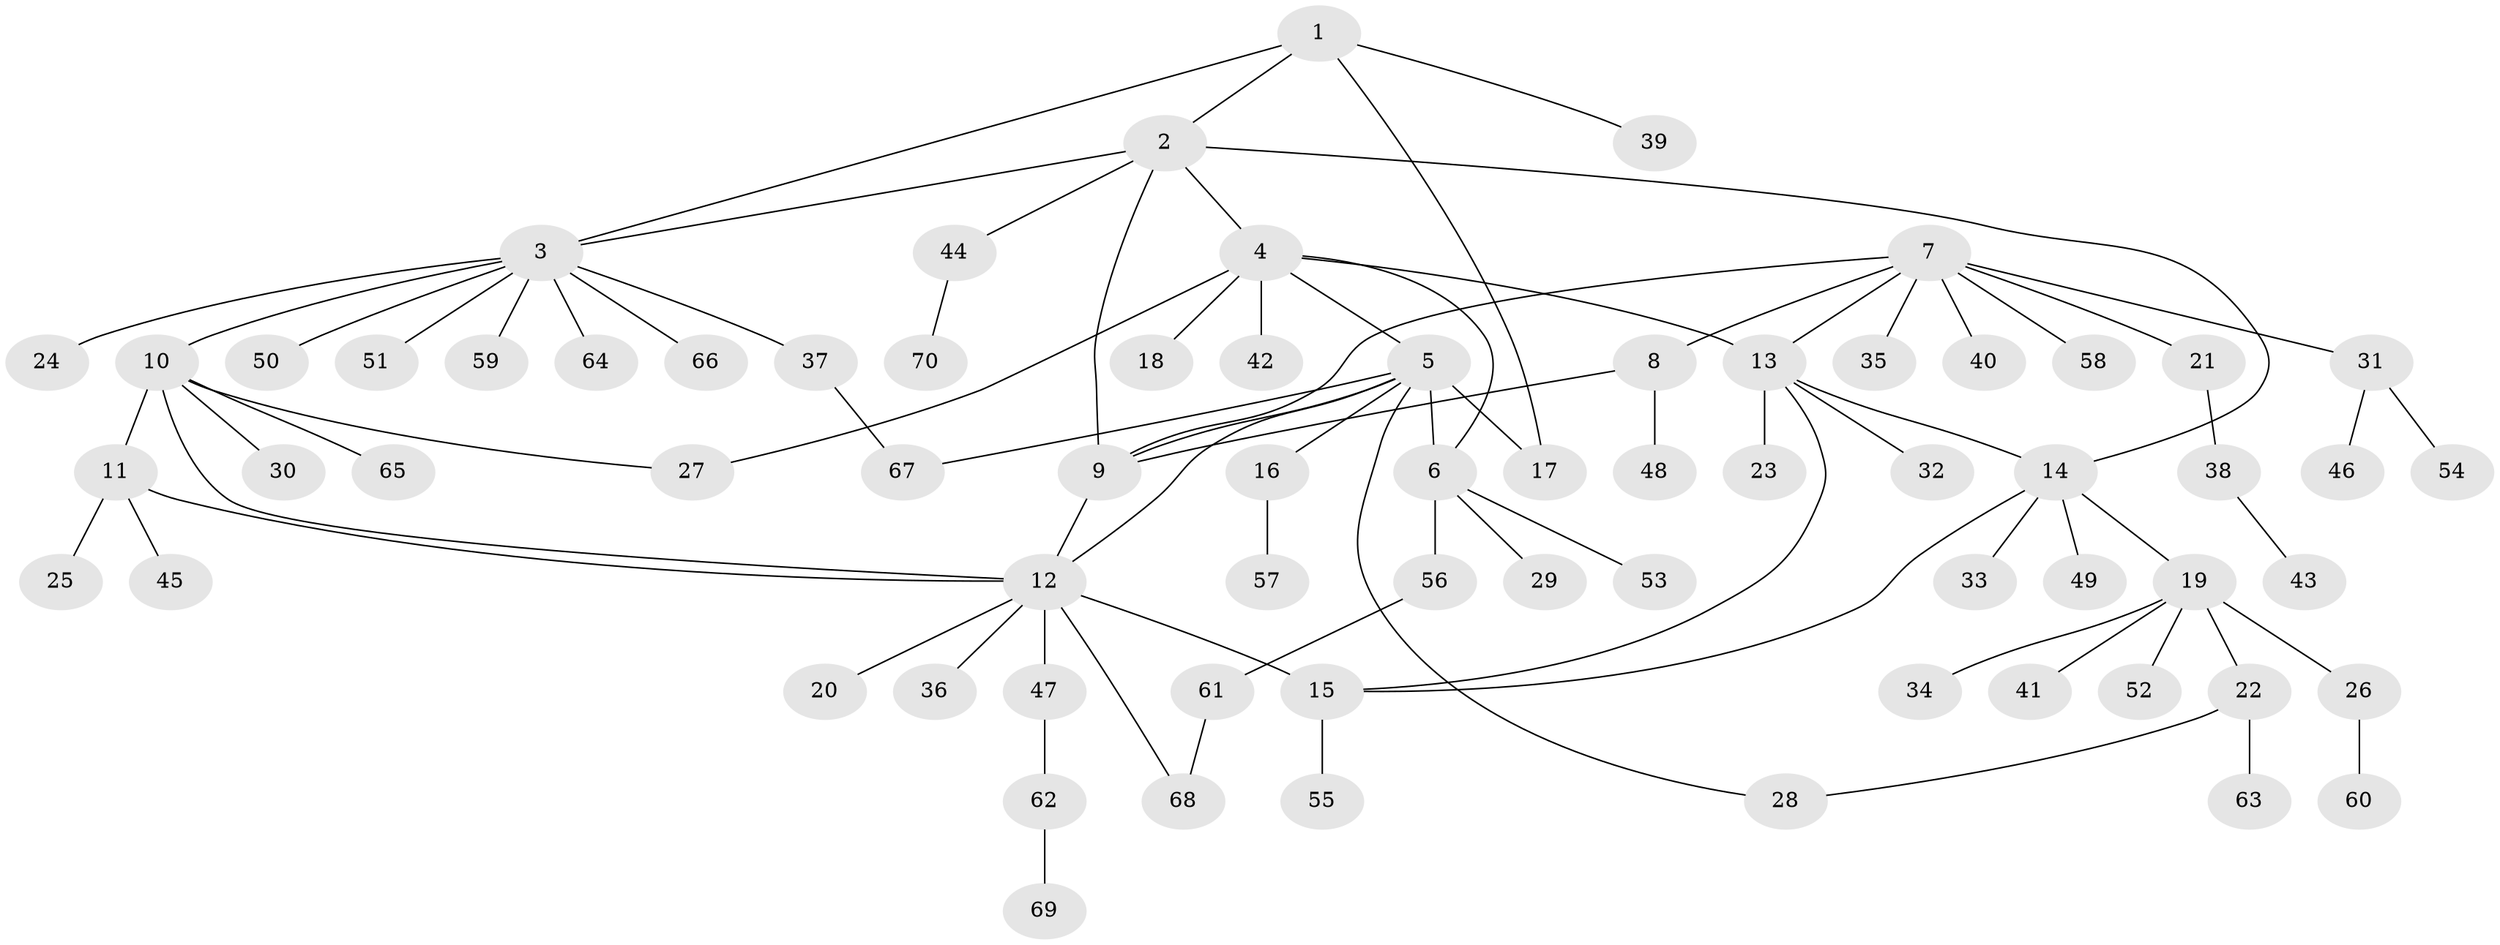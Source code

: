 // coarse degree distribution, {3: 0.0784313725490196, 9: 0.0196078431372549, 14: 0.0196078431372549, 11: 0.0196078431372549, 8: 0.0392156862745098, 4: 0.0196078431372549, 7: 0.0196078431372549, 2: 0.19607843137254902, 10: 0.0196078431372549, 1: 0.5686274509803921}
// Generated by graph-tools (version 1.1) at 2025/24/03/03/25 07:24:17]
// undirected, 70 vertices, 85 edges
graph export_dot {
graph [start="1"]
  node [color=gray90,style=filled];
  1;
  2;
  3;
  4;
  5;
  6;
  7;
  8;
  9;
  10;
  11;
  12;
  13;
  14;
  15;
  16;
  17;
  18;
  19;
  20;
  21;
  22;
  23;
  24;
  25;
  26;
  27;
  28;
  29;
  30;
  31;
  32;
  33;
  34;
  35;
  36;
  37;
  38;
  39;
  40;
  41;
  42;
  43;
  44;
  45;
  46;
  47;
  48;
  49;
  50;
  51;
  52;
  53;
  54;
  55;
  56;
  57;
  58;
  59;
  60;
  61;
  62;
  63;
  64;
  65;
  66;
  67;
  68;
  69;
  70;
  1 -- 2;
  1 -- 3;
  1 -- 17;
  1 -- 39;
  2 -- 3;
  2 -- 4;
  2 -- 9;
  2 -- 14;
  2 -- 44;
  3 -- 10;
  3 -- 24;
  3 -- 37;
  3 -- 50;
  3 -- 51;
  3 -- 59;
  3 -- 64;
  3 -- 66;
  4 -- 5;
  4 -- 6;
  4 -- 13;
  4 -- 18;
  4 -- 27;
  4 -- 42;
  5 -- 6;
  5 -- 9;
  5 -- 12;
  5 -- 16;
  5 -- 17;
  5 -- 28;
  5 -- 67;
  6 -- 29;
  6 -- 53;
  6 -- 56;
  7 -- 8;
  7 -- 9;
  7 -- 13;
  7 -- 21;
  7 -- 31;
  7 -- 35;
  7 -- 40;
  7 -- 58;
  8 -- 9;
  8 -- 48;
  9 -- 12;
  10 -- 11;
  10 -- 12;
  10 -- 27;
  10 -- 30;
  10 -- 65;
  11 -- 12;
  11 -- 25;
  11 -- 45;
  12 -- 15;
  12 -- 20;
  12 -- 36;
  12 -- 47;
  12 -- 68;
  13 -- 14;
  13 -- 15;
  13 -- 23;
  13 -- 32;
  14 -- 15;
  14 -- 19;
  14 -- 33;
  14 -- 49;
  15 -- 55;
  16 -- 57;
  19 -- 22;
  19 -- 26;
  19 -- 34;
  19 -- 41;
  19 -- 52;
  21 -- 38;
  22 -- 28;
  22 -- 63;
  26 -- 60;
  31 -- 46;
  31 -- 54;
  37 -- 67;
  38 -- 43;
  44 -- 70;
  47 -- 62;
  56 -- 61;
  61 -- 68;
  62 -- 69;
}
